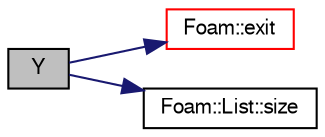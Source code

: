 digraph "Y"
{
  bgcolor="transparent";
  edge [fontname="FreeSans",fontsize="10",labelfontname="FreeSans",labelfontsize="10"];
  node [fontname="FreeSans",fontsize="10",shape=record];
  rankdir="LR";
  Node488 [label="Y",height=0.2,width=0.4,color="black", fillcolor="grey75", style="filled", fontcolor="black"];
  Node488 -> Node489 [color="midnightblue",fontsize="10",style="solid",fontname="FreeSans"];
  Node489 [label="Foam::exit",height=0.2,width=0.4,color="red",URL="$a21124.html#a06ca7250d8e89caf05243ec094843642"];
  Node488 -> Node536 [color="midnightblue",fontsize="10",style="solid",fontname="FreeSans"];
  Node536 [label="Foam::List::size",height=0.2,width=0.4,color="black",URL="$a25694.html#a8a5f6fa29bd4b500caf186f60245b384",tooltip="Override size to be inconsistent with allocated storage. "];
}

